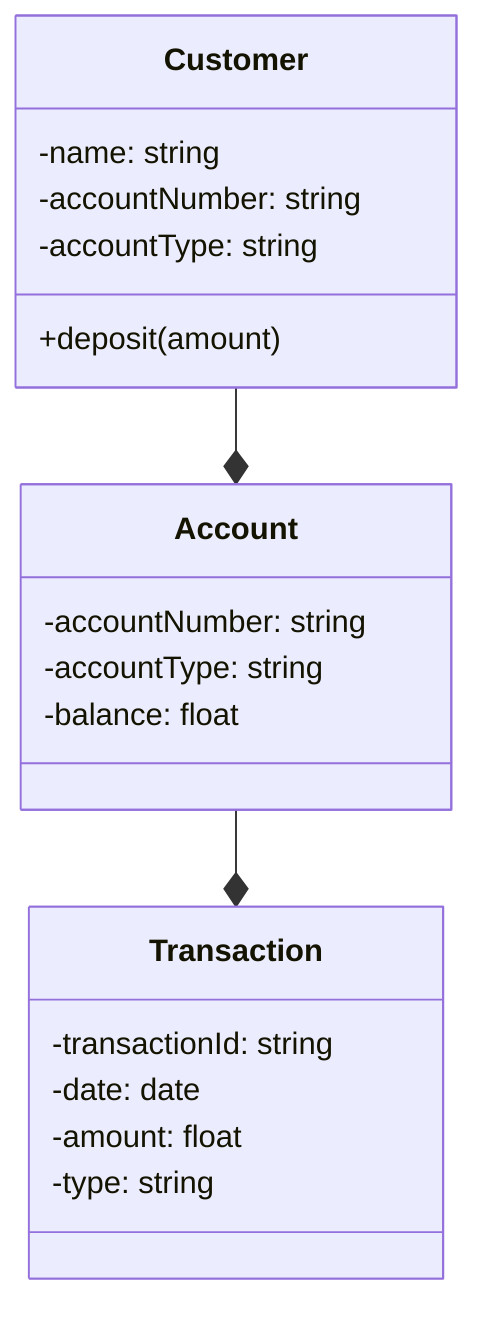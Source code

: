 classDiagram

class Customer {
    -name: string
    -accountNumber: string
    -accountType: string
    +deposit(amount)
}

class Account {
    -accountNumber: string
    -accountType: string
    -balance: float
}

class Transaction {
    -transactionId: string
    -date: date
    -amount: float
    -type: string
}

Customer --* Account
Account --* Transaction
